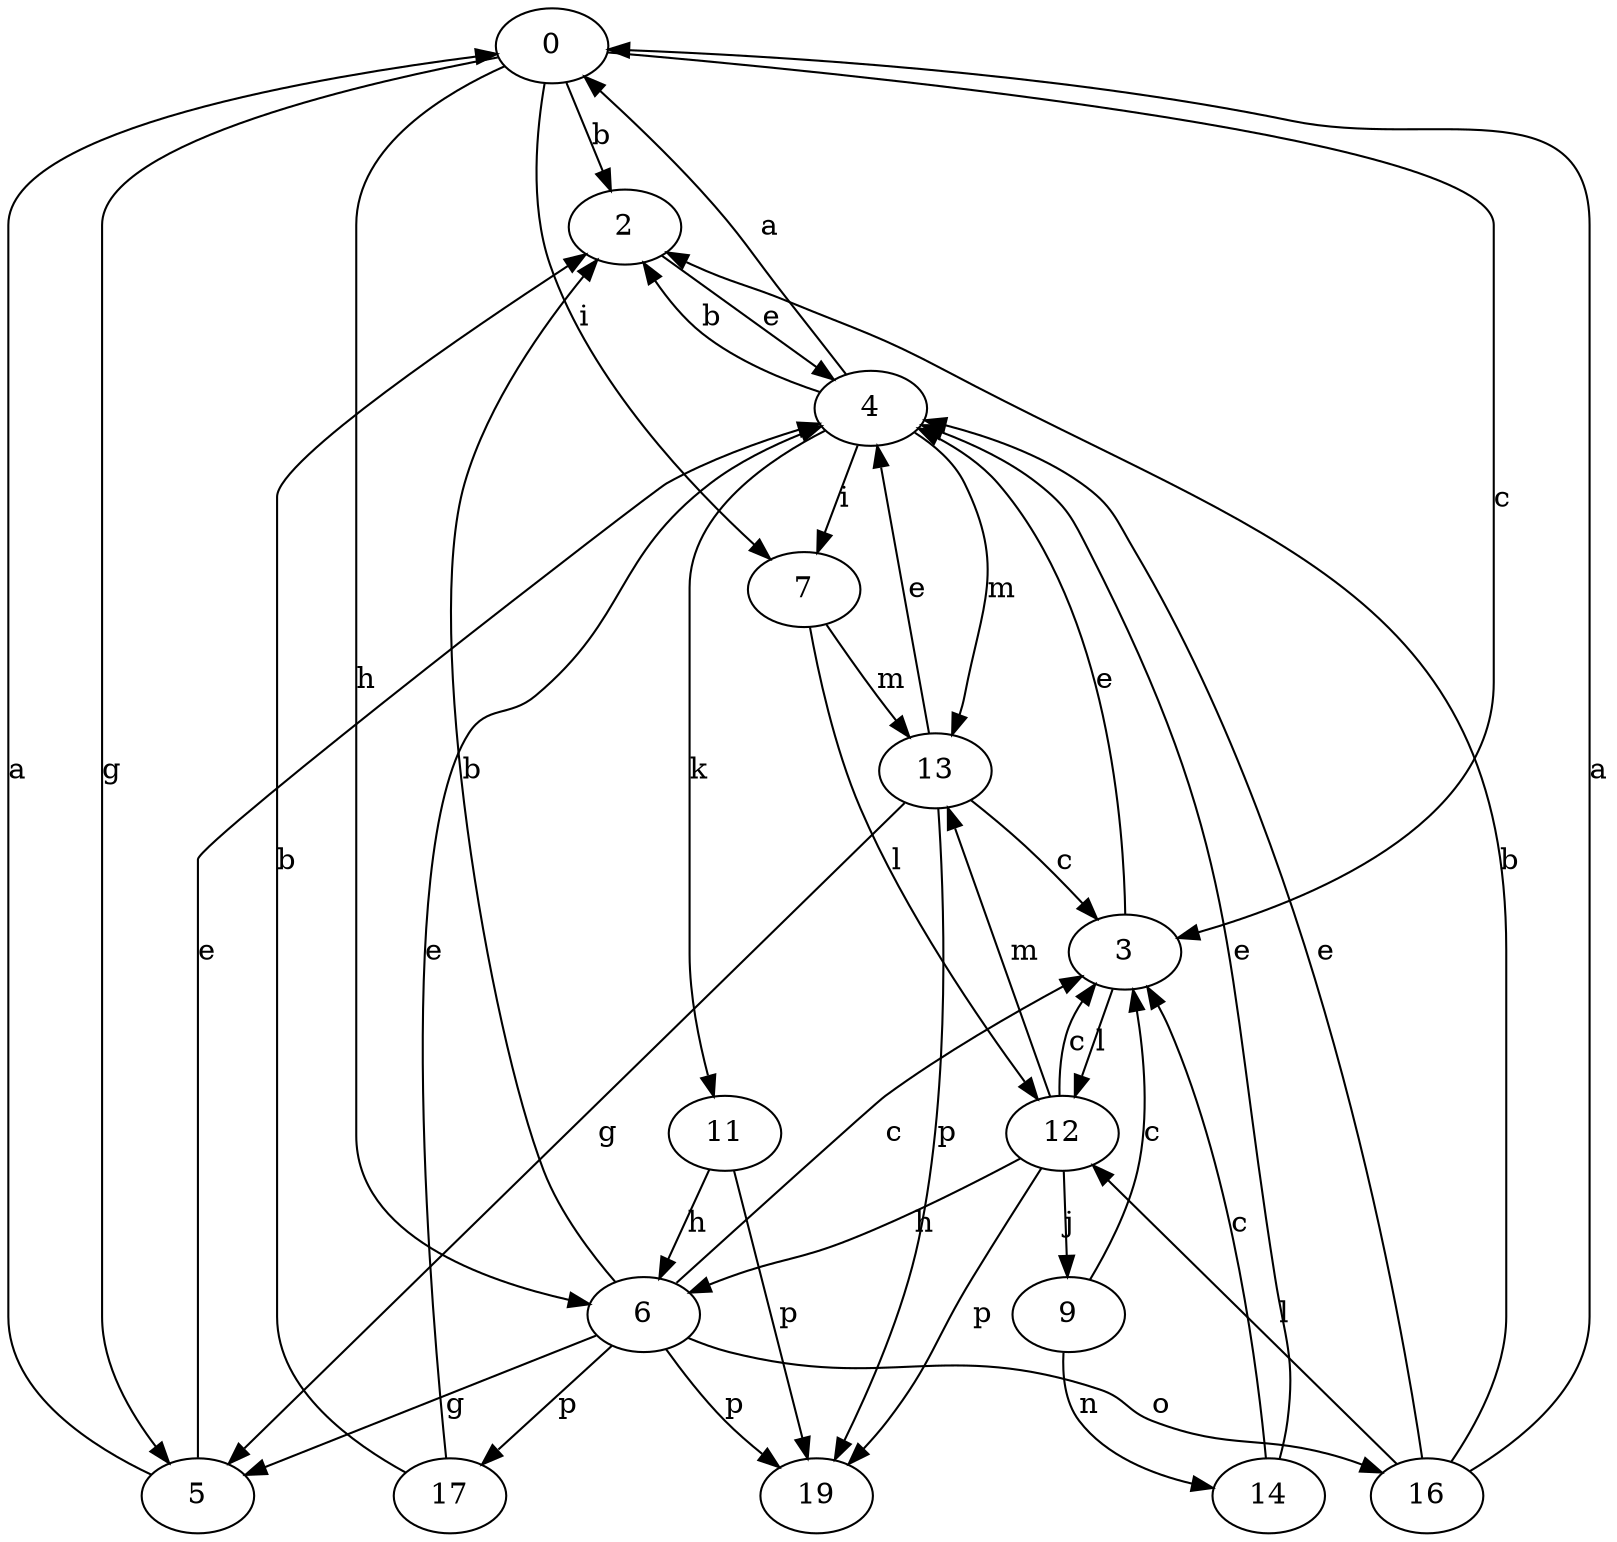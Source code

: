 strict digraph  {
0;
2;
3;
4;
5;
6;
7;
9;
11;
12;
13;
14;
16;
17;
19;
0 -> 2  [label=b];
0 -> 3  [label=c];
0 -> 5  [label=g];
0 -> 6  [label=h];
0 -> 7  [label=i];
2 -> 4  [label=e];
3 -> 4  [label=e];
3 -> 12  [label=l];
4 -> 0  [label=a];
4 -> 2  [label=b];
4 -> 7  [label=i];
4 -> 11  [label=k];
4 -> 13  [label=m];
5 -> 0  [label=a];
5 -> 4  [label=e];
6 -> 2  [label=b];
6 -> 3  [label=c];
6 -> 5  [label=g];
6 -> 16  [label=o];
6 -> 17  [label=p];
6 -> 19  [label=p];
7 -> 12  [label=l];
7 -> 13  [label=m];
9 -> 3  [label=c];
9 -> 14  [label=n];
11 -> 6  [label=h];
11 -> 19  [label=p];
12 -> 3  [label=c];
12 -> 6  [label=h];
12 -> 9  [label=j];
12 -> 13  [label=m];
12 -> 19  [label=p];
13 -> 3  [label=c];
13 -> 4  [label=e];
13 -> 5  [label=g];
13 -> 19  [label=p];
14 -> 3  [label=c];
14 -> 4  [label=e];
16 -> 0  [label=a];
16 -> 2  [label=b];
16 -> 4  [label=e];
16 -> 12  [label=l];
17 -> 2  [label=b];
17 -> 4  [label=e];
}

